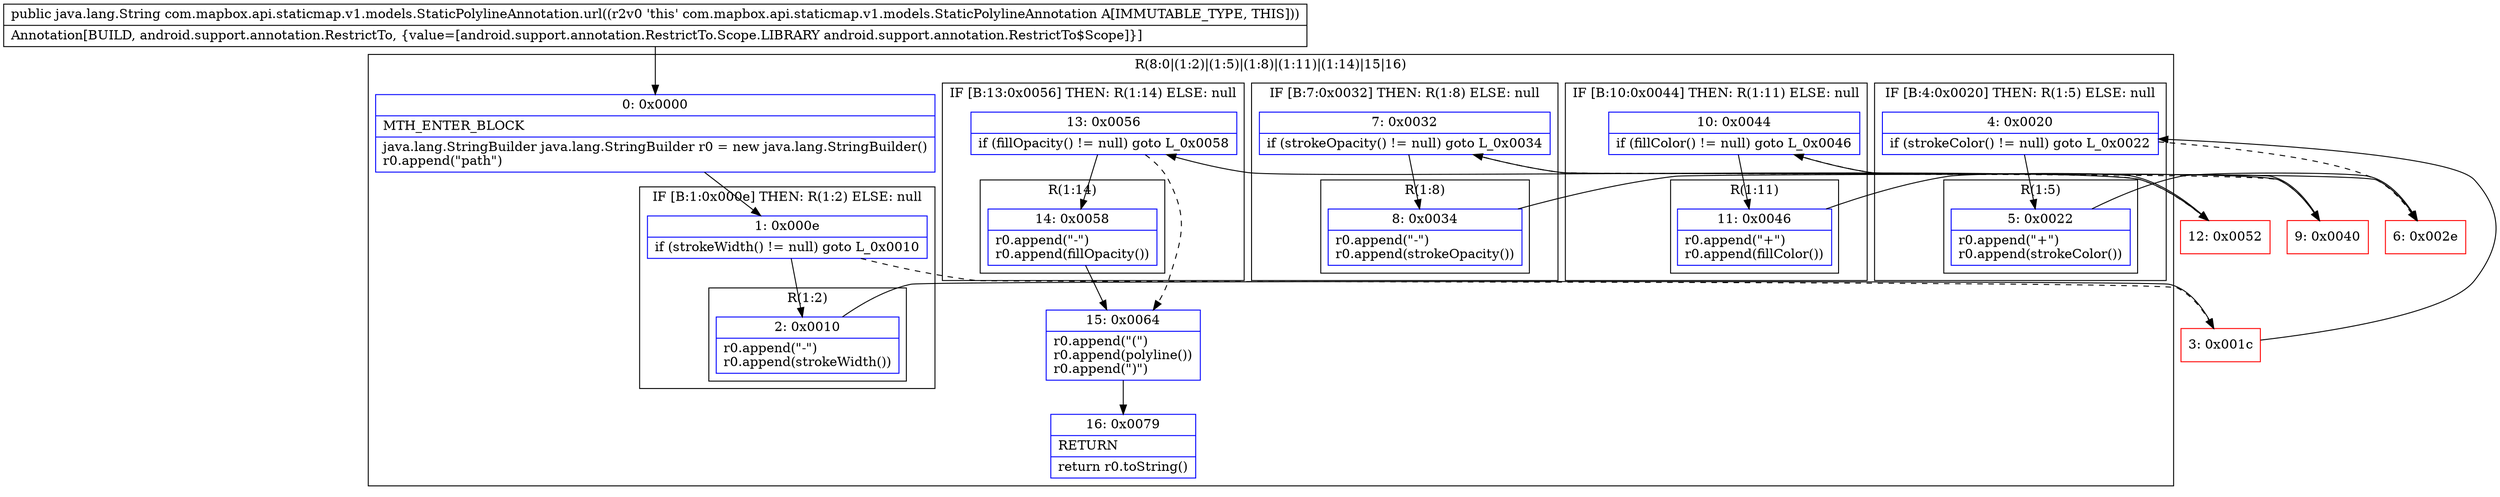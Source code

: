digraph "CFG forcom.mapbox.api.staticmap.v1.models.StaticPolylineAnnotation.url()Ljava\/lang\/String;" {
subgraph cluster_Region_1267938506 {
label = "R(8:0|(1:2)|(1:5)|(1:8)|(1:11)|(1:14)|15|16)";
node [shape=record,color=blue];
Node_0 [shape=record,label="{0\:\ 0x0000|MTH_ENTER_BLOCK\l|java.lang.StringBuilder java.lang.StringBuilder r0 = new java.lang.StringBuilder()\lr0.append(\"path\")\l}"];
subgraph cluster_IfRegion_1247003629 {
label = "IF [B:1:0x000e] THEN: R(1:2) ELSE: null";
node [shape=record,color=blue];
Node_1 [shape=record,label="{1\:\ 0x000e|if (strokeWidth() != null) goto L_0x0010\l}"];
subgraph cluster_Region_1825926927 {
label = "R(1:2)";
node [shape=record,color=blue];
Node_2 [shape=record,label="{2\:\ 0x0010|r0.append(\"\-\")\lr0.append(strokeWidth())\l}"];
}
}
subgraph cluster_IfRegion_897172902 {
label = "IF [B:4:0x0020] THEN: R(1:5) ELSE: null";
node [shape=record,color=blue];
Node_4 [shape=record,label="{4\:\ 0x0020|if (strokeColor() != null) goto L_0x0022\l}"];
subgraph cluster_Region_868645819 {
label = "R(1:5)";
node [shape=record,color=blue];
Node_5 [shape=record,label="{5\:\ 0x0022|r0.append(\"+\")\lr0.append(strokeColor())\l}"];
}
}
subgraph cluster_IfRegion_1994424555 {
label = "IF [B:7:0x0032] THEN: R(1:8) ELSE: null";
node [shape=record,color=blue];
Node_7 [shape=record,label="{7\:\ 0x0032|if (strokeOpacity() != null) goto L_0x0034\l}"];
subgraph cluster_Region_979984101 {
label = "R(1:8)";
node [shape=record,color=blue];
Node_8 [shape=record,label="{8\:\ 0x0034|r0.append(\"\-\")\lr0.append(strokeOpacity())\l}"];
}
}
subgraph cluster_IfRegion_531652013 {
label = "IF [B:10:0x0044] THEN: R(1:11) ELSE: null";
node [shape=record,color=blue];
Node_10 [shape=record,label="{10\:\ 0x0044|if (fillColor() != null) goto L_0x0046\l}"];
subgraph cluster_Region_1754138630 {
label = "R(1:11)";
node [shape=record,color=blue];
Node_11 [shape=record,label="{11\:\ 0x0046|r0.append(\"+\")\lr0.append(fillColor())\l}"];
}
}
subgraph cluster_IfRegion_1269348637 {
label = "IF [B:13:0x0056] THEN: R(1:14) ELSE: null";
node [shape=record,color=blue];
Node_13 [shape=record,label="{13\:\ 0x0056|if (fillOpacity() != null) goto L_0x0058\l}"];
subgraph cluster_Region_795127567 {
label = "R(1:14)";
node [shape=record,color=blue];
Node_14 [shape=record,label="{14\:\ 0x0058|r0.append(\"\-\")\lr0.append(fillOpacity())\l}"];
}
}
Node_15 [shape=record,label="{15\:\ 0x0064|r0.append(\"(\")\lr0.append(polyline())\lr0.append(\")\")\l}"];
Node_16 [shape=record,label="{16\:\ 0x0079|RETURN\l|return r0.toString()\l}"];
}
Node_3 [shape=record,color=red,label="{3\:\ 0x001c}"];
Node_6 [shape=record,color=red,label="{6\:\ 0x002e}"];
Node_9 [shape=record,color=red,label="{9\:\ 0x0040}"];
Node_12 [shape=record,color=red,label="{12\:\ 0x0052}"];
MethodNode[shape=record,label="{public java.lang.String com.mapbox.api.staticmap.v1.models.StaticPolylineAnnotation.url((r2v0 'this' com.mapbox.api.staticmap.v1.models.StaticPolylineAnnotation A[IMMUTABLE_TYPE, THIS]))  | Annotation[BUILD, android.support.annotation.RestrictTo, \{value=[android.support.annotation.RestrictTo.Scope.LIBRARY android.support.annotation.RestrictTo$Scope]\}]\l}"];
MethodNode -> Node_0;
Node_0 -> Node_1;
Node_1 -> Node_2;
Node_1 -> Node_3[style=dashed];
Node_2 -> Node_3;
Node_4 -> Node_5;
Node_4 -> Node_6[style=dashed];
Node_5 -> Node_6;
Node_7 -> Node_8;
Node_7 -> Node_9[style=dashed];
Node_8 -> Node_9;
Node_10 -> Node_11;
Node_10 -> Node_12[style=dashed];
Node_11 -> Node_12;
Node_13 -> Node_14;
Node_13 -> Node_15[style=dashed];
Node_14 -> Node_15;
Node_15 -> Node_16;
Node_3 -> Node_4;
Node_6 -> Node_7;
Node_9 -> Node_10;
Node_12 -> Node_13;
}

